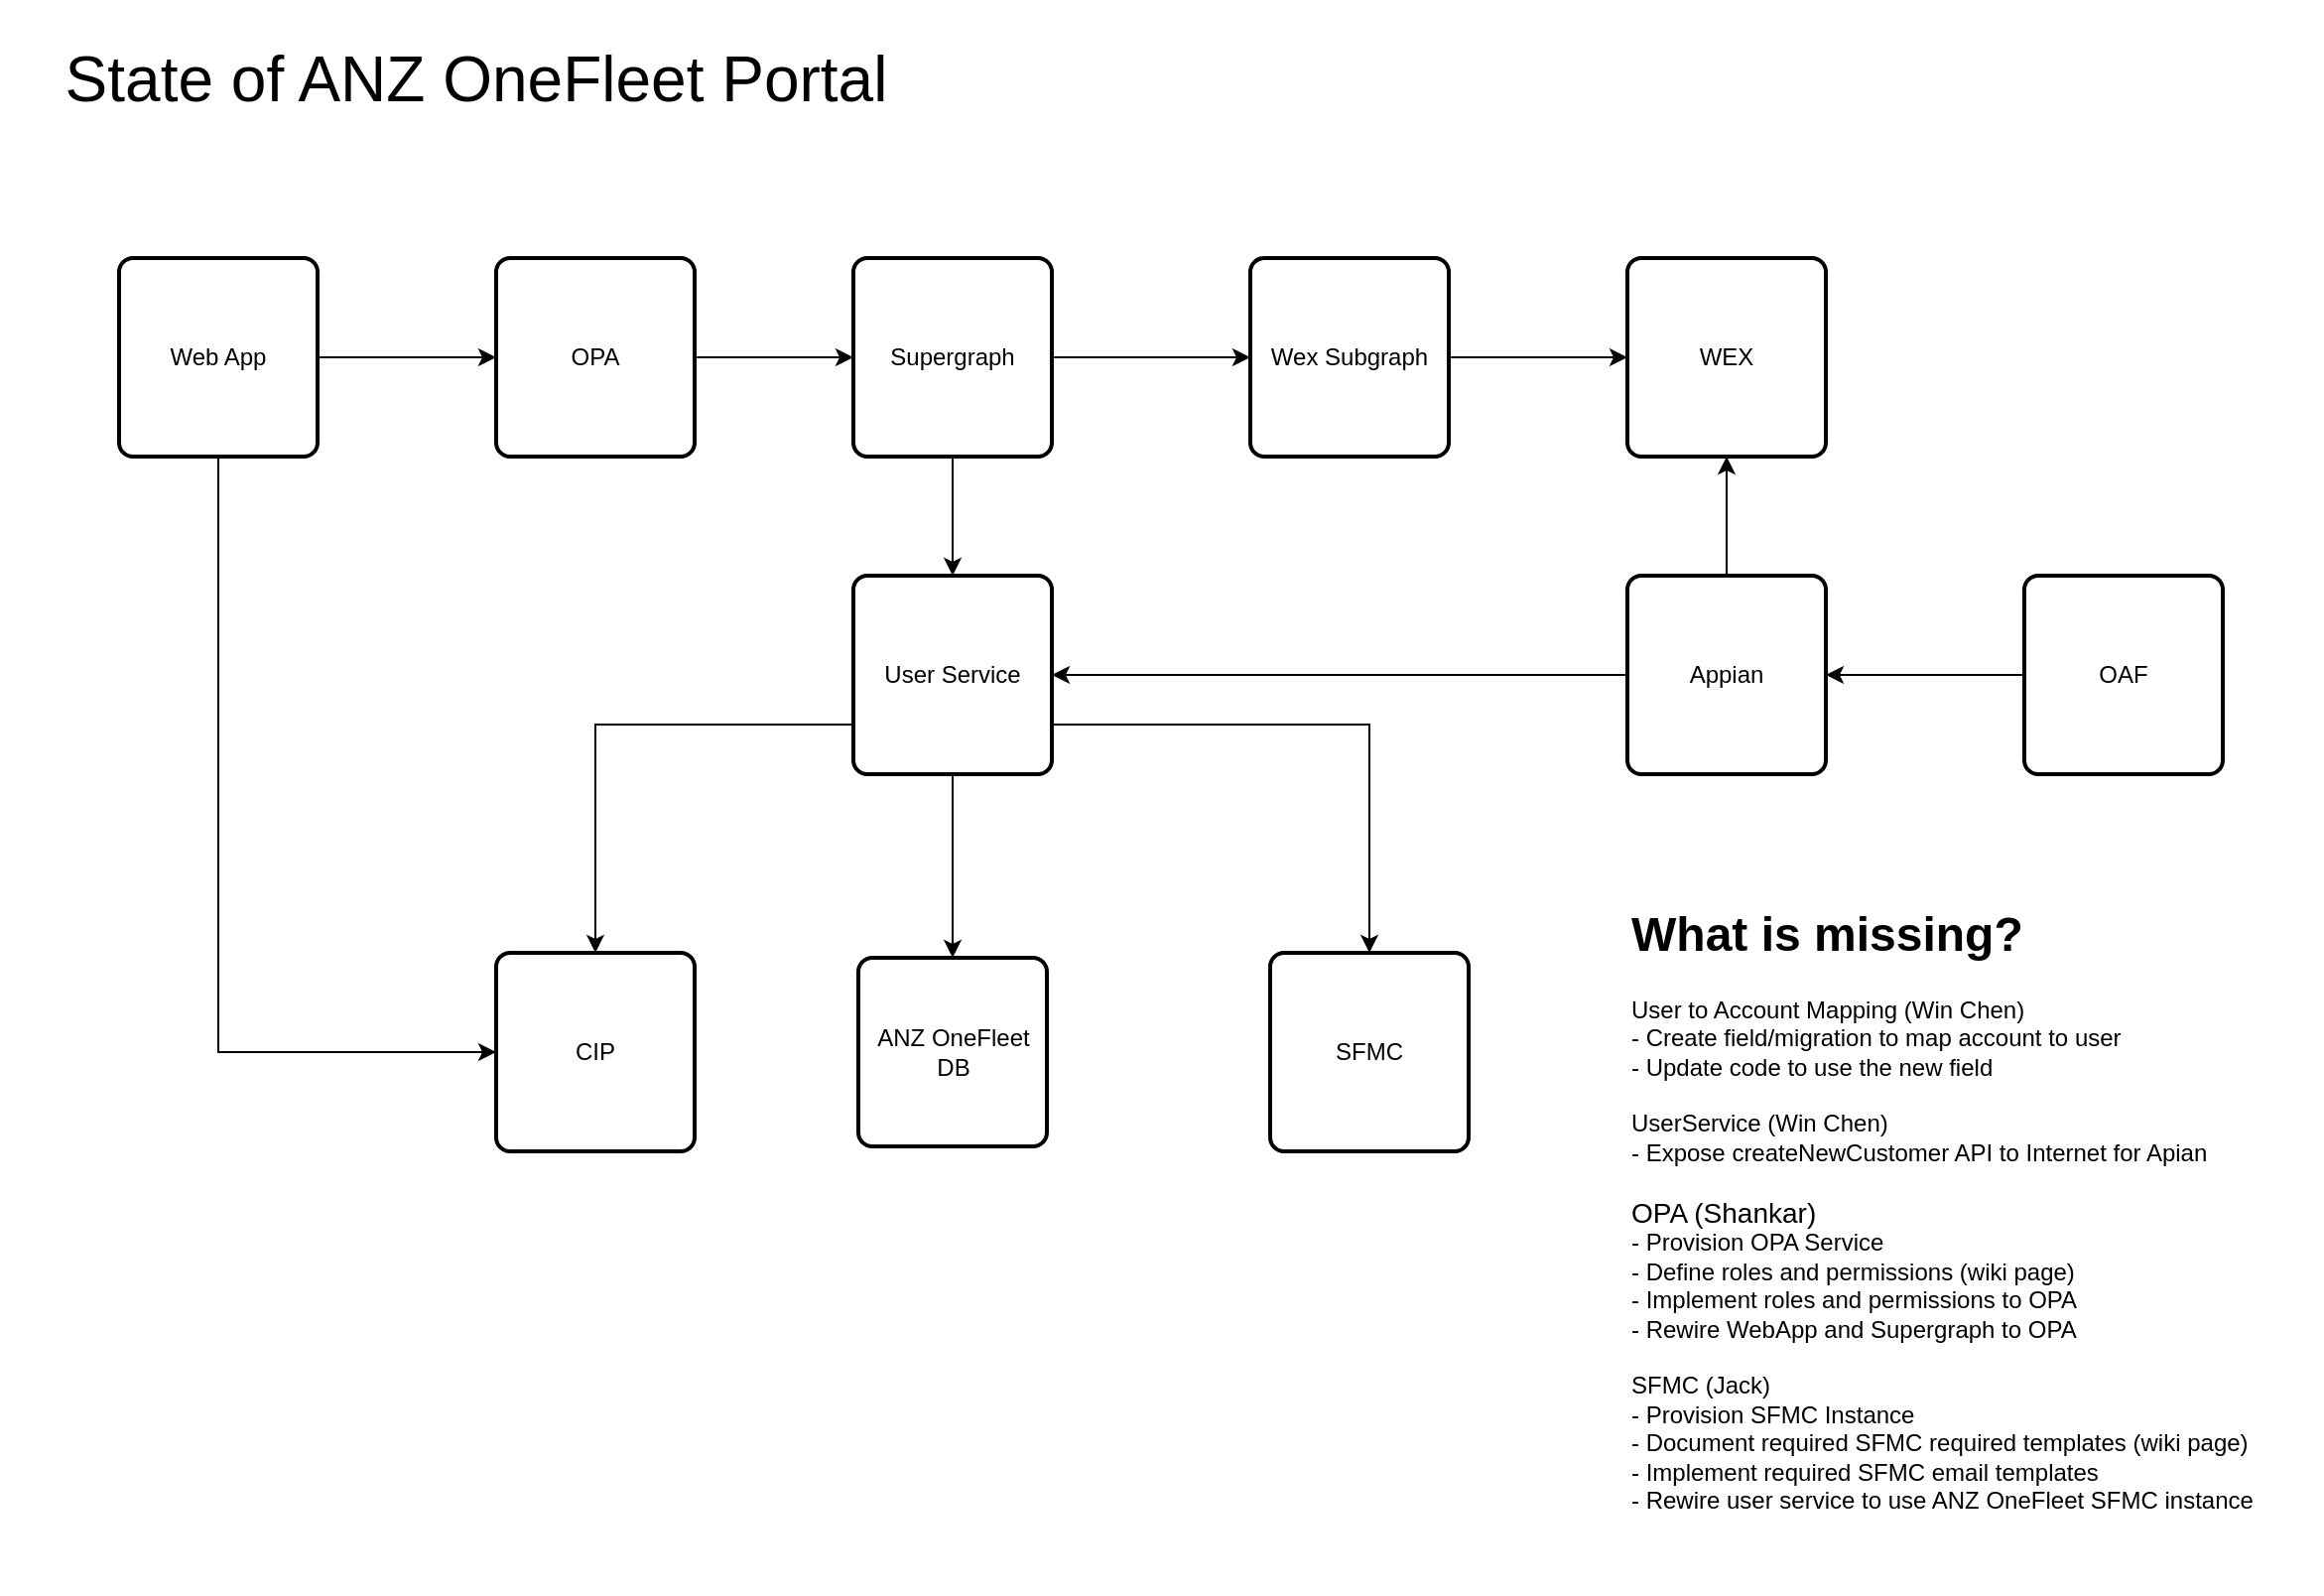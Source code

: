 <mxfile version="24.5.5" type="github">
  <diagram name="Page-1" id="artrsp16Wo_cu5XbZT9O">
    <mxGraphModel dx="1878" dy="842" grid="1" gridSize="10" guides="1" tooltips="1" connect="1" arrows="1" fold="1" page="1" pageScale="1" pageWidth="1654" pageHeight="1169" math="0" shadow="0">
      <root>
        <mxCell id="0" />
        <mxCell id="1" parent="0" />
        <mxCell id="jOCZ8vW7wwSxnx5OB5-E-16" style="edgeStyle=orthogonalEdgeStyle;rounded=0;orthogonalLoop=1;jettySize=auto;html=1;exitX=0.5;exitY=1;exitDx=0;exitDy=0;entryX=0.5;entryY=0;entryDx=0;entryDy=0;" edge="1" parent="1" source="jOCZ8vW7wwSxnx5OB5-E-3" target="jOCZ8vW7wwSxnx5OB5-E-8">
          <mxGeometry relative="1" as="geometry" />
        </mxCell>
        <mxCell id="jOCZ8vW7wwSxnx5OB5-E-22" style="edgeStyle=orthogonalEdgeStyle;rounded=0;orthogonalLoop=1;jettySize=auto;html=1;entryX=0.5;entryY=0;entryDx=0;entryDy=0;exitX=1;exitY=0.75;exitDx=0;exitDy=0;" edge="1" parent="1" source="jOCZ8vW7wwSxnx5OB5-E-3" target="jOCZ8vW7wwSxnx5OB5-E-20">
          <mxGeometry relative="1" as="geometry">
            <Array as="points">
              <mxPoint x="720" y="385" />
            </Array>
          </mxGeometry>
        </mxCell>
        <mxCell id="jOCZ8vW7wwSxnx5OB5-E-29" style="edgeStyle=orthogonalEdgeStyle;rounded=0;orthogonalLoop=1;jettySize=auto;html=1;exitX=0;exitY=0.75;exitDx=0;exitDy=0;" edge="1" parent="1" source="jOCZ8vW7wwSxnx5OB5-E-3" target="jOCZ8vW7wwSxnx5OB5-E-27">
          <mxGeometry relative="1" as="geometry" />
        </mxCell>
        <mxCell id="jOCZ8vW7wwSxnx5OB5-E-3" value="User Service" style="rounded=1;whiteSpace=wrap;html=1;absoluteArcSize=1;arcSize=14;strokeWidth=2;" vertex="1" parent="1">
          <mxGeometry x="460" y="310" width="100" height="100" as="geometry" />
        </mxCell>
        <mxCell id="jOCZ8vW7wwSxnx5OB5-E-15" style="edgeStyle=orthogonalEdgeStyle;rounded=0;orthogonalLoop=1;jettySize=auto;html=1;exitX=0.5;exitY=1;exitDx=0;exitDy=0;entryX=0.5;entryY=0;entryDx=0;entryDy=0;" edge="1" parent="1" source="jOCZ8vW7wwSxnx5OB5-E-7" target="jOCZ8vW7wwSxnx5OB5-E-3">
          <mxGeometry relative="1" as="geometry" />
        </mxCell>
        <mxCell id="jOCZ8vW7wwSxnx5OB5-E-18" style="edgeStyle=orthogonalEdgeStyle;rounded=0;orthogonalLoop=1;jettySize=auto;html=1;entryX=0;entryY=0.5;entryDx=0;entryDy=0;" edge="1" parent="1" source="jOCZ8vW7wwSxnx5OB5-E-4" target="jOCZ8vW7wwSxnx5OB5-E-10">
          <mxGeometry relative="1" as="geometry" />
        </mxCell>
        <mxCell id="jOCZ8vW7wwSxnx5OB5-E-4" value="Wex Subgraph" style="rounded=1;whiteSpace=wrap;html=1;absoluteArcSize=1;arcSize=14;strokeWidth=2;" vertex="1" parent="1">
          <mxGeometry x="660" y="150" width="100" height="100" as="geometry" />
        </mxCell>
        <mxCell id="jOCZ8vW7wwSxnx5OB5-E-11" style="edgeStyle=orthogonalEdgeStyle;rounded=0;orthogonalLoop=1;jettySize=auto;html=1;entryX=0;entryY=0.5;entryDx=0;entryDy=0;" edge="1" parent="1" source="jOCZ8vW7wwSxnx5OB5-E-5" target="jOCZ8vW7wwSxnx5OB5-E-6">
          <mxGeometry relative="1" as="geometry" />
        </mxCell>
        <mxCell id="jOCZ8vW7wwSxnx5OB5-E-28" style="edgeStyle=orthogonalEdgeStyle;rounded=0;orthogonalLoop=1;jettySize=auto;html=1;entryX=0;entryY=0.5;entryDx=0;entryDy=0;exitX=0.5;exitY=1;exitDx=0;exitDy=0;" edge="1" parent="1" source="jOCZ8vW7wwSxnx5OB5-E-5" target="jOCZ8vW7wwSxnx5OB5-E-27">
          <mxGeometry relative="1" as="geometry" />
        </mxCell>
        <mxCell id="jOCZ8vW7wwSxnx5OB5-E-5" value="Web App" style="rounded=1;whiteSpace=wrap;html=1;absoluteArcSize=1;arcSize=14;strokeWidth=2;" vertex="1" parent="1">
          <mxGeometry x="90" y="150" width="100" height="100" as="geometry" />
        </mxCell>
        <mxCell id="jOCZ8vW7wwSxnx5OB5-E-12" style="edgeStyle=orthogonalEdgeStyle;rounded=0;orthogonalLoop=1;jettySize=auto;html=1;" edge="1" parent="1" source="jOCZ8vW7wwSxnx5OB5-E-6" target="jOCZ8vW7wwSxnx5OB5-E-7">
          <mxGeometry relative="1" as="geometry" />
        </mxCell>
        <mxCell id="jOCZ8vW7wwSxnx5OB5-E-6" value="OPA" style="rounded=1;whiteSpace=wrap;html=1;absoluteArcSize=1;arcSize=14;strokeWidth=2;" vertex="1" parent="1">
          <mxGeometry x="280" y="150" width="100" height="100" as="geometry" />
        </mxCell>
        <mxCell id="jOCZ8vW7wwSxnx5OB5-E-13" style="edgeStyle=orthogonalEdgeStyle;rounded=0;orthogonalLoop=1;jettySize=auto;html=1;exitX=1;exitY=0.5;exitDx=0;exitDy=0;" edge="1" parent="1" source="jOCZ8vW7wwSxnx5OB5-E-7" target="jOCZ8vW7wwSxnx5OB5-E-4">
          <mxGeometry relative="1" as="geometry" />
        </mxCell>
        <mxCell id="jOCZ8vW7wwSxnx5OB5-E-7" value="Supergraph" style="rounded=1;whiteSpace=wrap;html=1;absoluteArcSize=1;arcSize=14;strokeWidth=2;" vertex="1" parent="1">
          <mxGeometry x="460" y="150" width="100" height="100" as="geometry" />
        </mxCell>
        <mxCell id="jOCZ8vW7wwSxnx5OB5-E-8" value="ANZ OneFleet DB" style="rounded=1;whiteSpace=wrap;html=1;absoluteArcSize=1;arcSize=14;strokeWidth=2;" vertex="1" parent="1">
          <mxGeometry x="462.5" y="502.5" width="95" height="95" as="geometry" />
        </mxCell>
        <mxCell id="jOCZ8vW7wwSxnx5OB5-E-19" style="edgeStyle=orthogonalEdgeStyle;rounded=0;orthogonalLoop=1;jettySize=auto;html=1;entryX=1;entryY=0.5;entryDx=0;entryDy=0;" edge="1" parent="1" source="jOCZ8vW7wwSxnx5OB5-E-9" target="jOCZ8vW7wwSxnx5OB5-E-24">
          <mxGeometry relative="1" as="geometry" />
        </mxCell>
        <mxCell id="jOCZ8vW7wwSxnx5OB5-E-9" value="OAF" style="rounded=1;whiteSpace=wrap;html=1;absoluteArcSize=1;arcSize=14;strokeWidth=2;" vertex="1" parent="1">
          <mxGeometry x="1050" y="310" width="100" height="100" as="geometry" />
        </mxCell>
        <mxCell id="jOCZ8vW7wwSxnx5OB5-E-10" value="WEX" style="rounded=1;whiteSpace=wrap;html=1;absoluteArcSize=1;arcSize=14;strokeWidth=2;" vertex="1" parent="1">
          <mxGeometry x="850" y="150" width="100" height="100" as="geometry" />
        </mxCell>
        <mxCell id="jOCZ8vW7wwSxnx5OB5-E-20" value="SFMC" style="rounded=1;whiteSpace=wrap;html=1;absoluteArcSize=1;arcSize=14;strokeWidth=2;" vertex="1" parent="1">
          <mxGeometry x="670" y="500" width="100" height="100" as="geometry" />
        </mxCell>
        <mxCell id="jOCZ8vW7wwSxnx5OB5-E-23" value="&lt;h1 style=&quot;margin-top: 0px;&quot;&gt;What is missing?&lt;/h1&gt;&lt;div&gt;&lt;font style=&quot;font-size: 14px;&quot;&gt;&lt;div style=&quot;font-size: 12px;&quot;&gt;&lt;div&gt;&lt;font style=&quot;font-size: 14px;&quot;&gt;&lt;div style=&quot;font-size: 12px;&quot;&gt;User to Account Mapping (Win Chen)&lt;/div&gt;&lt;div style=&quot;font-size: 12px;&quot;&gt;- Create field/migration to map account to user&lt;/div&gt;&lt;div style=&quot;font-size: 12px;&quot;&gt;- Update code to use the new field&lt;/div&gt;&lt;div style=&quot;font-size: 12px;&quot;&gt;&lt;br&gt;&lt;/div&gt;&lt;div style=&quot;font-size: 12px;&quot;&gt;&lt;div&gt;UserService (Win Chen)&lt;/div&gt;&lt;div&gt;- Expose createNewCustomer API to Internet for Apian&lt;/div&gt;&lt;/div&gt;&lt;div style=&quot;font-size: 12px;&quot;&gt;&lt;br&gt;&lt;/div&gt;&lt;/font&gt;&lt;/div&gt;&lt;div&gt;&lt;font style=&quot;font-size: 14px;&quot;&gt;OPA (Shankar)&lt;/font&gt;&lt;/div&gt;&lt;div&gt;- Provision OPA Service&lt;/div&gt;&lt;div&gt;- Define roles and permissions (wiki page)&lt;/div&gt;&lt;div&gt;- Implement roles and permissions to OPA&lt;/div&gt;&lt;div&gt;- Rewire WebApp and Supergraph to OPA&lt;/div&gt;&lt;div&gt;&lt;br&gt;&lt;/div&gt;&lt;/div&gt;&lt;/font&gt;&lt;/div&gt;&lt;div&gt;SFMC (Jack)&lt;/div&gt;&lt;div&gt;- Provision SFMC Instance&lt;/div&gt;&lt;div&gt;- Document required SFMC required templates (wiki page)&lt;/div&gt;&lt;div&gt;- Implement required SFMC email templates&lt;/div&gt;&lt;div&gt;- Rewire user service to use ANZ OneFleet SFMC instance&lt;br&gt;&lt;/div&gt;" style="text;html=1;whiteSpace=wrap;overflow=hidden;rounded=0;" vertex="1" parent="1">
          <mxGeometry x="850" y="470" width="350" height="350" as="geometry" />
        </mxCell>
        <mxCell id="jOCZ8vW7wwSxnx5OB5-E-25" style="edgeStyle=orthogonalEdgeStyle;rounded=0;orthogonalLoop=1;jettySize=auto;html=1;entryX=0.5;entryY=1;entryDx=0;entryDy=0;" edge="1" parent="1" source="jOCZ8vW7wwSxnx5OB5-E-24" target="jOCZ8vW7wwSxnx5OB5-E-10">
          <mxGeometry relative="1" as="geometry">
            <mxPoint x="960" y="200" as="targetPoint" />
            <Array as="points">
              <mxPoint x="900" y="310" />
              <mxPoint x="900" y="310" />
            </Array>
          </mxGeometry>
        </mxCell>
        <mxCell id="jOCZ8vW7wwSxnx5OB5-E-26" style="edgeStyle=orthogonalEdgeStyle;rounded=0;orthogonalLoop=1;jettySize=auto;html=1;entryX=1;entryY=0.5;entryDx=0;entryDy=0;" edge="1" parent="1" source="jOCZ8vW7wwSxnx5OB5-E-24" target="jOCZ8vW7wwSxnx5OB5-E-3">
          <mxGeometry relative="1" as="geometry" />
        </mxCell>
        <mxCell id="jOCZ8vW7wwSxnx5OB5-E-24" value="Appian" style="rounded=1;whiteSpace=wrap;html=1;absoluteArcSize=1;arcSize=14;strokeWidth=2;" vertex="1" parent="1">
          <mxGeometry x="850" y="310" width="100" height="100" as="geometry" />
        </mxCell>
        <mxCell id="jOCZ8vW7wwSxnx5OB5-E-27" value="CIP" style="rounded=1;whiteSpace=wrap;html=1;absoluteArcSize=1;arcSize=14;strokeWidth=2;" vertex="1" parent="1">
          <mxGeometry x="280" y="500" width="100" height="100" as="geometry" />
        </mxCell>
        <mxCell id="jOCZ8vW7wwSxnx5OB5-E-34" value="State of ANZ OneFleet Portal" style="text;html=1;align=center;verticalAlign=middle;whiteSpace=wrap;rounded=0;fontSize=32;" vertex="1" parent="1">
          <mxGeometry x="30" y="20" width="480" height="80" as="geometry" />
        </mxCell>
      </root>
    </mxGraphModel>
  </diagram>
</mxfile>
